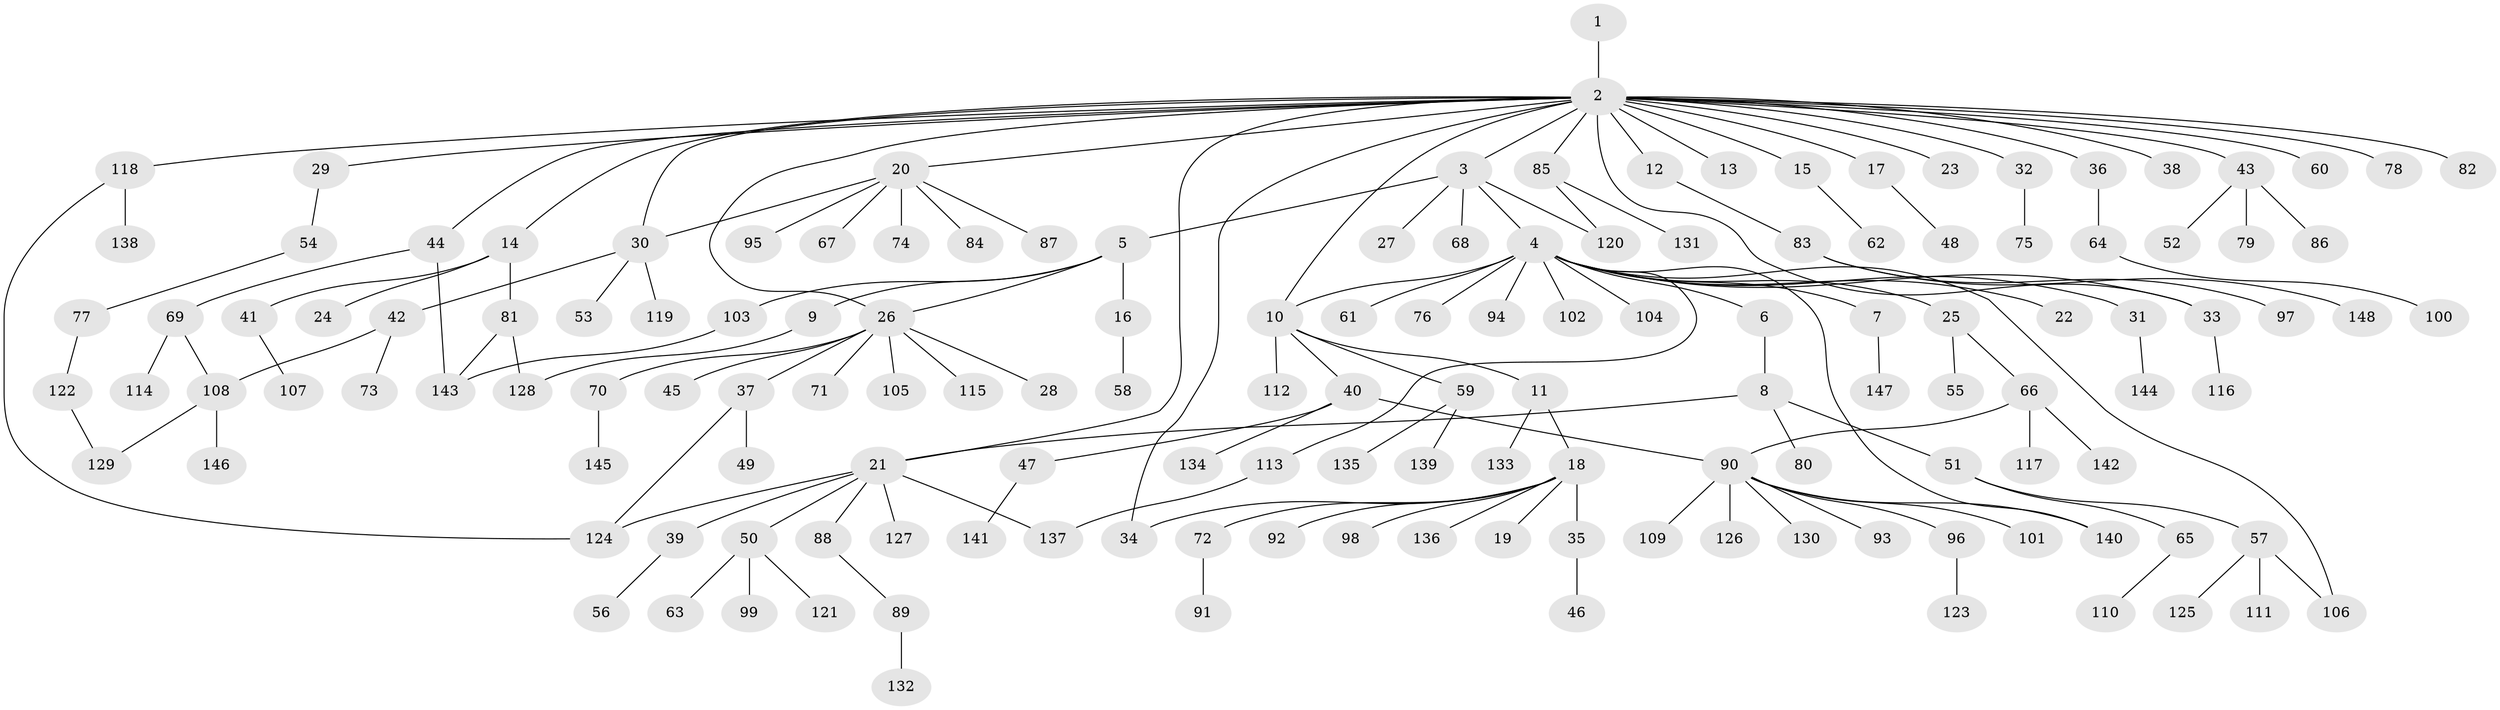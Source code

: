 // coarse degree distribution, {1: 0.7954545454545454, 32: 0.011363636363636364, 9: 0.011363636363636364, 2: 0.13636363636363635, 11: 0.011363636363636364, 4: 0.011363636363636364, 19: 0.011363636363636364, 13: 0.011363636363636364}
// Generated by graph-tools (version 1.1) at 2025/51/03/04/25 21:51:56]
// undirected, 148 vertices, 165 edges
graph export_dot {
graph [start="1"]
  node [color=gray90,style=filled];
  1;
  2;
  3;
  4;
  5;
  6;
  7;
  8;
  9;
  10;
  11;
  12;
  13;
  14;
  15;
  16;
  17;
  18;
  19;
  20;
  21;
  22;
  23;
  24;
  25;
  26;
  27;
  28;
  29;
  30;
  31;
  32;
  33;
  34;
  35;
  36;
  37;
  38;
  39;
  40;
  41;
  42;
  43;
  44;
  45;
  46;
  47;
  48;
  49;
  50;
  51;
  52;
  53;
  54;
  55;
  56;
  57;
  58;
  59;
  60;
  61;
  62;
  63;
  64;
  65;
  66;
  67;
  68;
  69;
  70;
  71;
  72;
  73;
  74;
  75;
  76;
  77;
  78;
  79;
  80;
  81;
  82;
  83;
  84;
  85;
  86;
  87;
  88;
  89;
  90;
  91;
  92;
  93;
  94;
  95;
  96;
  97;
  98;
  99;
  100;
  101;
  102;
  103;
  104;
  105;
  106;
  107;
  108;
  109;
  110;
  111;
  112;
  113;
  114;
  115;
  116;
  117;
  118;
  119;
  120;
  121;
  122;
  123;
  124;
  125;
  126;
  127;
  128;
  129;
  130;
  131;
  132;
  133;
  134;
  135;
  136;
  137;
  138;
  139;
  140;
  141;
  142;
  143;
  144;
  145;
  146;
  147;
  148;
  1 -- 2;
  2 -- 3;
  2 -- 10;
  2 -- 12;
  2 -- 13;
  2 -- 14;
  2 -- 15;
  2 -- 17;
  2 -- 20;
  2 -- 21;
  2 -- 23;
  2 -- 26;
  2 -- 29;
  2 -- 30;
  2 -- 32;
  2 -- 33;
  2 -- 34;
  2 -- 36;
  2 -- 38;
  2 -- 43;
  2 -- 44;
  2 -- 60;
  2 -- 78;
  2 -- 82;
  2 -- 85;
  2 -- 118;
  3 -- 4;
  3 -- 5;
  3 -- 27;
  3 -- 68;
  3 -- 120;
  4 -- 6;
  4 -- 7;
  4 -- 10;
  4 -- 22;
  4 -- 25;
  4 -- 31;
  4 -- 33;
  4 -- 61;
  4 -- 76;
  4 -- 94;
  4 -- 102;
  4 -- 104;
  4 -- 106;
  4 -- 113;
  4 -- 140;
  5 -- 9;
  5 -- 16;
  5 -- 26;
  5 -- 103;
  6 -- 8;
  7 -- 147;
  8 -- 21;
  8 -- 51;
  8 -- 80;
  9 -- 128;
  10 -- 11;
  10 -- 40;
  10 -- 59;
  10 -- 112;
  11 -- 18;
  11 -- 133;
  12 -- 83;
  14 -- 24;
  14 -- 41;
  14 -- 81;
  15 -- 62;
  16 -- 58;
  17 -- 48;
  18 -- 19;
  18 -- 34;
  18 -- 35;
  18 -- 72;
  18 -- 92;
  18 -- 98;
  18 -- 136;
  20 -- 30;
  20 -- 67;
  20 -- 74;
  20 -- 84;
  20 -- 87;
  20 -- 95;
  21 -- 39;
  21 -- 50;
  21 -- 88;
  21 -- 124;
  21 -- 127;
  21 -- 137;
  25 -- 55;
  25 -- 66;
  26 -- 28;
  26 -- 37;
  26 -- 45;
  26 -- 70;
  26 -- 71;
  26 -- 105;
  26 -- 115;
  29 -- 54;
  30 -- 42;
  30 -- 53;
  30 -- 119;
  31 -- 144;
  32 -- 75;
  33 -- 116;
  35 -- 46;
  36 -- 64;
  37 -- 49;
  37 -- 124;
  39 -- 56;
  40 -- 47;
  40 -- 90;
  40 -- 134;
  41 -- 107;
  42 -- 73;
  42 -- 108;
  43 -- 52;
  43 -- 79;
  43 -- 86;
  44 -- 69;
  44 -- 143;
  47 -- 141;
  50 -- 63;
  50 -- 99;
  50 -- 121;
  51 -- 57;
  51 -- 65;
  54 -- 77;
  57 -- 106;
  57 -- 111;
  57 -- 125;
  59 -- 135;
  59 -- 139;
  64 -- 100;
  65 -- 110;
  66 -- 90;
  66 -- 117;
  66 -- 142;
  69 -- 108;
  69 -- 114;
  70 -- 145;
  72 -- 91;
  77 -- 122;
  81 -- 128;
  81 -- 143;
  83 -- 97;
  83 -- 148;
  85 -- 120;
  85 -- 131;
  88 -- 89;
  89 -- 132;
  90 -- 93;
  90 -- 96;
  90 -- 101;
  90 -- 109;
  90 -- 126;
  90 -- 130;
  90 -- 140;
  96 -- 123;
  103 -- 143;
  108 -- 129;
  108 -- 146;
  113 -- 137;
  118 -- 124;
  118 -- 138;
  122 -- 129;
}
